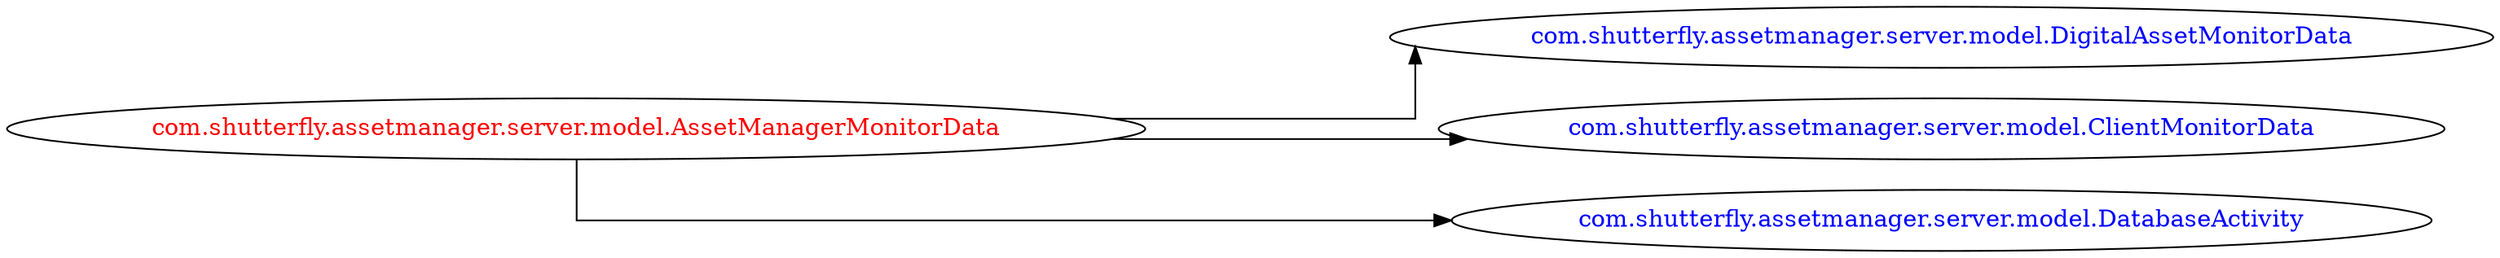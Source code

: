 digraph dependencyGraph {
 concentrate=true;
 ranksep="2.0";
 rankdir="LR"; 
 splines="ortho";
"com.shutterfly.assetmanager.server.model.AssetManagerMonitorData" [fontcolor="red"];
"com.shutterfly.assetmanager.server.model.DigitalAssetMonitorData" [ fontcolor="blue" ];
"com.shutterfly.assetmanager.server.model.AssetManagerMonitorData"->"com.shutterfly.assetmanager.server.model.DigitalAssetMonitorData";
"com.shutterfly.assetmanager.server.model.ClientMonitorData" [ fontcolor="blue" ];
"com.shutterfly.assetmanager.server.model.AssetManagerMonitorData"->"com.shutterfly.assetmanager.server.model.ClientMonitorData";
"com.shutterfly.assetmanager.server.model.DatabaseActivity" [ fontcolor="blue" ];
"com.shutterfly.assetmanager.server.model.AssetManagerMonitorData"->"com.shutterfly.assetmanager.server.model.DatabaseActivity";
}